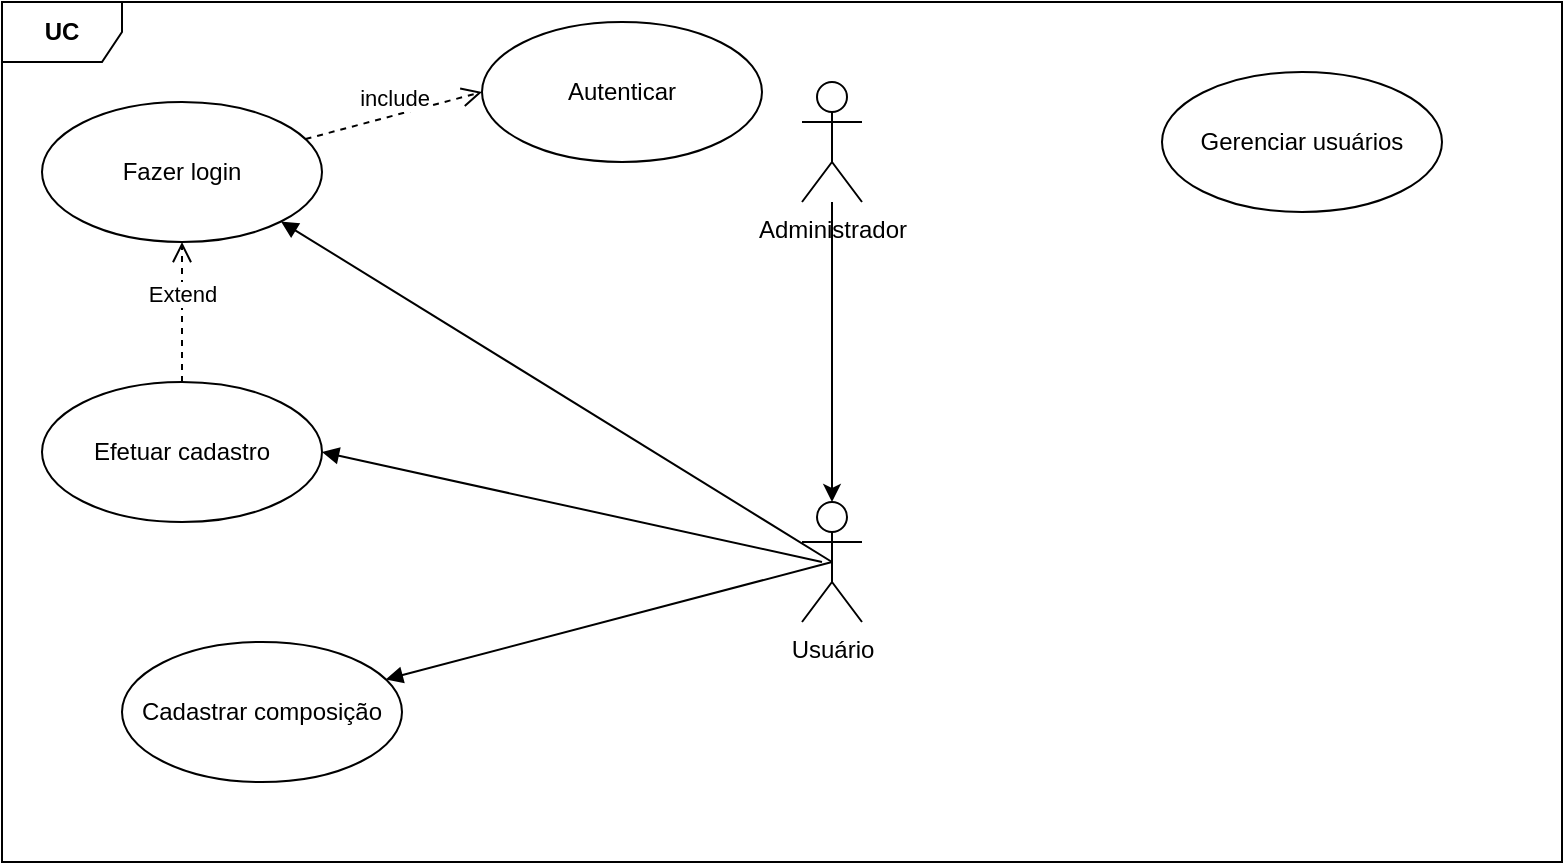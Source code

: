 <mxfile version="14.6.0" type="github">
  <diagram id="w8D657mxlGQfHznDpba7" name="Page-1">
    <mxGraphModel dx="786" dy="446" grid="1" gridSize="10" guides="1" tooltips="1" connect="1" arrows="1" fold="1" page="1" pageScale="1" pageWidth="850" pageHeight="1100" math="0" shadow="0">
      <root>
        <mxCell id="0" />
        <mxCell id="1" parent="0" />
        <mxCell id="w2xqddaMOJViEXT3OZfL-1" value="&lt;b&gt;UC&lt;/b&gt;" style="shape=umlFrame;whiteSpace=wrap;html=1;" vertex="1" parent="1">
          <mxGeometry x="10" y="10" width="780" height="430" as="geometry" />
        </mxCell>
        <mxCell id="w2xqddaMOJViEXT3OZfL-6" style="edgeStyle=orthogonalEdgeStyle;rounded=0;orthogonalLoop=1;jettySize=auto;html=1;" edge="1" parent="1" source="w2xqddaMOJViEXT3OZfL-2" target="w2xqddaMOJViEXT3OZfL-4">
          <mxGeometry relative="1" as="geometry" />
        </mxCell>
        <mxCell id="w2xqddaMOJViEXT3OZfL-2" value="Administrador&lt;br&gt;" style="shape=umlActor;verticalLabelPosition=bottom;verticalAlign=top;html=1;" vertex="1" parent="1">
          <mxGeometry x="410" y="50" width="30" height="60" as="geometry" />
        </mxCell>
        <mxCell id="w2xqddaMOJViEXT3OZfL-4" value="Usuário" style="shape=umlActor;verticalLabelPosition=bottom;verticalAlign=top;html=1;" vertex="1" parent="1">
          <mxGeometry x="410" y="260" width="30" height="60" as="geometry" />
        </mxCell>
        <mxCell id="w2xqddaMOJViEXT3OZfL-7" value="Fazer login" style="ellipse;whiteSpace=wrap;html=1;" vertex="1" parent="1">
          <mxGeometry x="30" y="60" width="140" height="70" as="geometry" />
        </mxCell>
        <mxCell id="w2xqddaMOJViEXT3OZfL-8" value="Autenticar" style="ellipse;whiteSpace=wrap;html=1;" vertex="1" parent="1">
          <mxGeometry x="250" y="20" width="140" height="70" as="geometry" />
        </mxCell>
        <mxCell id="w2xqddaMOJViEXT3OZfL-9" value="include" style="html=1;verticalAlign=bottom;endArrow=open;dashed=1;endSize=8;entryX=0;entryY=0.5;entryDx=0;entryDy=0;" edge="1" parent="1" source="w2xqddaMOJViEXT3OZfL-7" target="w2xqddaMOJViEXT3OZfL-8">
          <mxGeometry relative="1" as="geometry">
            <mxPoint x="440" y="230" as="sourcePoint" />
            <mxPoint x="360" y="230" as="targetPoint" />
          </mxGeometry>
        </mxCell>
        <mxCell id="w2xqddaMOJViEXT3OZfL-10" value="Efetuar cadastro" style="ellipse;whiteSpace=wrap;html=1;" vertex="1" parent="1">
          <mxGeometry x="30" y="200" width="140" height="70" as="geometry" />
        </mxCell>
        <mxCell id="w2xqddaMOJViEXT3OZfL-11" value="Cadastrar composição" style="ellipse;whiteSpace=wrap;html=1;" vertex="1" parent="1">
          <mxGeometry x="70" y="330" width="140" height="70" as="geometry" />
        </mxCell>
        <mxCell id="w2xqddaMOJViEXT3OZfL-12" value="Gerenciar usuários" style="ellipse;whiteSpace=wrap;html=1;" vertex="1" parent="1">
          <mxGeometry x="590" y="45" width="140" height="70" as="geometry" />
        </mxCell>
        <mxCell id="w2xqddaMOJViEXT3OZfL-14" value="" style="html=1;verticalAlign=bottom;endArrow=block;entryX=1;entryY=1;entryDx=0;entryDy=0;exitX=0.5;exitY=0.5;exitDx=0;exitDy=0;exitPerimeter=0;" edge="1" parent="1" source="w2xqddaMOJViEXT3OZfL-4" target="w2xqddaMOJViEXT3OZfL-7">
          <mxGeometry width="80" relative="1" as="geometry">
            <mxPoint x="360" y="230" as="sourcePoint" />
            <mxPoint x="440" y="230" as="targetPoint" />
          </mxGeometry>
        </mxCell>
        <mxCell id="w2xqddaMOJViEXT3OZfL-15" value="" style="html=1;verticalAlign=bottom;endArrow=block;entryX=1;entryY=0.5;entryDx=0;entryDy=0;exitX=0;exitY=0.333;exitDx=0;exitDy=0;exitPerimeter=0;" edge="1" parent="1" target="w2xqddaMOJViEXT3OZfL-10">
          <mxGeometry width="80" relative="1" as="geometry">
            <mxPoint x="420" y="290" as="sourcePoint" />
            <mxPoint x="159.497" y="129.749" as="targetPoint" />
          </mxGeometry>
        </mxCell>
        <mxCell id="w2xqddaMOJViEXT3OZfL-16" value="" style="html=1;verticalAlign=bottom;endArrow=block;exitX=0.5;exitY=0.5;exitDx=0;exitDy=0;exitPerimeter=0;" edge="1" parent="1" source="w2xqddaMOJViEXT3OZfL-4" target="w2xqddaMOJViEXT3OZfL-11">
          <mxGeometry width="80" relative="1" as="geometry">
            <mxPoint x="400" y="300" as="sourcePoint" />
            <mxPoint x="169.497" y="139.749" as="targetPoint" />
          </mxGeometry>
        </mxCell>
        <mxCell id="w2xqddaMOJViEXT3OZfL-17" value="Extend" style="html=1;verticalAlign=bottom;endArrow=open;dashed=1;endSize=8;entryX=0.5;entryY=1;entryDx=0;entryDy=0;exitX=0.5;exitY=0;exitDx=0;exitDy=0;" edge="1" parent="1" source="w2xqddaMOJViEXT3OZfL-10" target="w2xqddaMOJViEXT3OZfL-7">
          <mxGeometry relative="1" as="geometry">
            <mxPoint x="440" y="230" as="sourcePoint" />
            <mxPoint x="360" y="230" as="targetPoint" />
          </mxGeometry>
        </mxCell>
      </root>
    </mxGraphModel>
  </diagram>
</mxfile>

